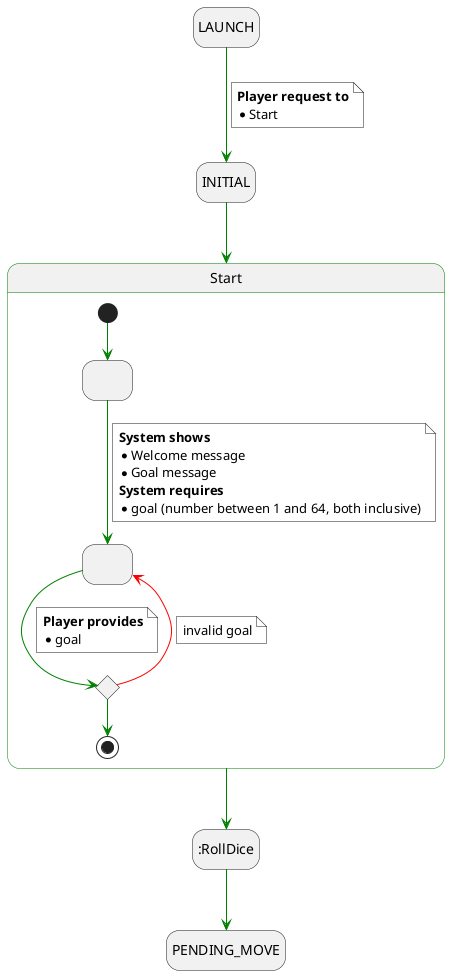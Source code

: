 @startuml
hide empty description

state LAUNCH
state INITIAL

state Start ##green {
    state " " as 1
    state " " as 2

    state validate <<choice>>

    [*] -[#green]-> 1
    1 -[#green]-> 2
    note on link #white
        <b>System shows</b>
        * Welcome message
        * Goal message
        <b>System requires</b>
        * goal (number between 1 and 64, both inclusive)
    end note

    2 -[#green]-> validate
    note on link #white
        <b>Player provides</b>
        * goal
    end note

    validate -[#red]-> 2
    note on link #white
        invalid goal
    end note

    validate -[#green]-> [*]
}
LAUNCH -[#green]-> INITIAL
note on link #white
    <b>Player request to</b>
    * Start
end note
INITIAL -[#green]-> Start

Start -[#green]-> :RollDice
:RollDice -[#green]-> PENDING_MOVE

@enduml

